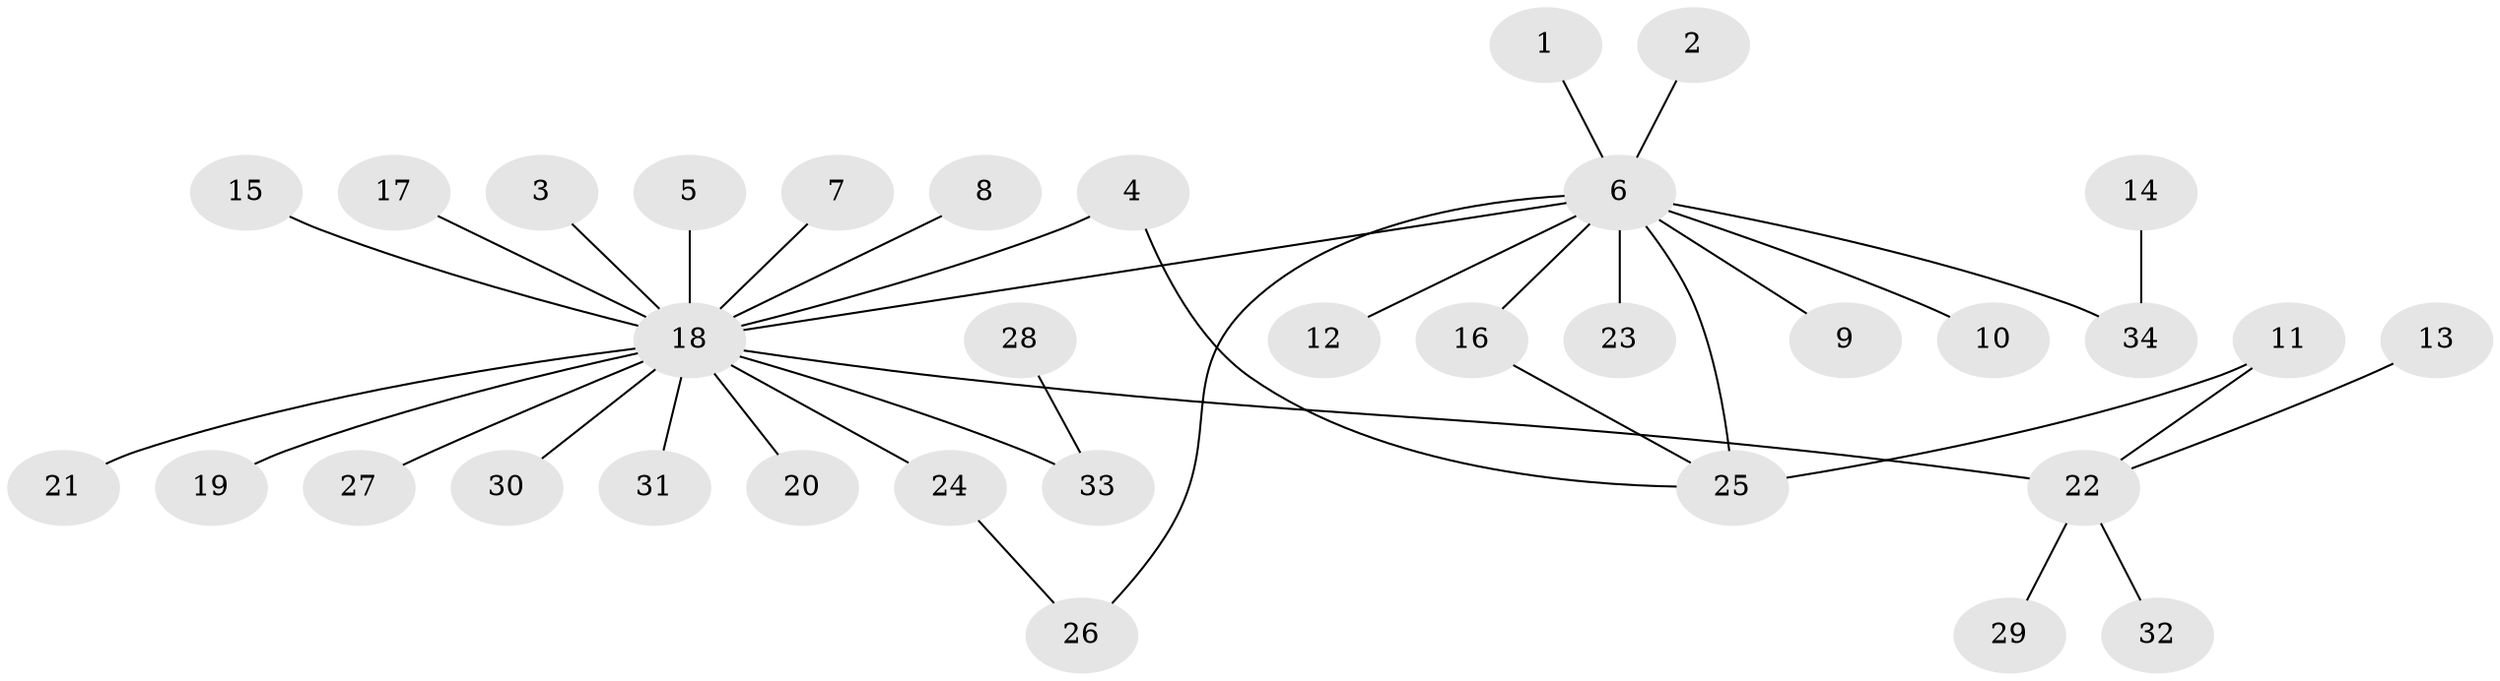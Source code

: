 // original degree distribution, {13: 0.015625, 18: 0.015625, 5: 0.015625, 4: 0.0625, 6: 0.015625, 1: 0.515625, 3: 0.140625, 2: 0.21875}
// Generated by graph-tools (version 1.1) at 2025/49/03/09/25 03:49:57]
// undirected, 34 vertices, 37 edges
graph export_dot {
graph [start="1"]
  node [color=gray90,style=filled];
  1;
  2;
  3;
  4;
  5;
  6;
  7;
  8;
  9;
  10;
  11;
  12;
  13;
  14;
  15;
  16;
  17;
  18;
  19;
  20;
  21;
  22;
  23;
  24;
  25;
  26;
  27;
  28;
  29;
  30;
  31;
  32;
  33;
  34;
  1 -- 6 [weight=1.0];
  2 -- 6 [weight=1.0];
  3 -- 18 [weight=1.0];
  4 -- 18 [weight=1.0];
  4 -- 25 [weight=1.0];
  5 -- 18 [weight=1.0];
  6 -- 9 [weight=1.0];
  6 -- 10 [weight=1.0];
  6 -- 12 [weight=1.0];
  6 -- 16 [weight=2.0];
  6 -- 18 [weight=1.0];
  6 -- 23 [weight=1.0];
  6 -- 25 [weight=2.0];
  6 -- 26 [weight=1.0];
  6 -- 34 [weight=1.0];
  7 -- 18 [weight=1.0];
  8 -- 18 [weight=1.0];
  11 -- 22 [weight=1.0];
  11 -- 25 [weight=1.0];
  13 -- 22 [weight=1.0];
  14 -- 34 [weight=1.0];
  15 -- 18 [weight=1.0];
  16 -- 25 [weight=1.0];
  17 -- 18 [weight=1.0];
  18 -- 19 [weight=2.0];
  18 -- 20 [weight=1.0];
  18 -- 21 [weight=1.0];
  18 -- 22 [weight=2.0];
  18 -- 24 [weight=1.0];
  18 -- 27 [weight=1.0];
  18 -- 30 [weight=1.0];
  18 -- 31 [weight=1.0];
  18 -- 33 [weight=1.0];
  22 -- 29 [weight=1.0];
  22 -- 32 [weight=1.0];
  24 -- 26 [weight=1.0];
  28 -- 33 [weight=1.0];
}
